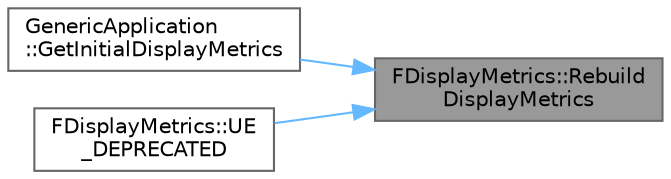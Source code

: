 digraph "FDisplayMetrics::RebuildDisplayMetrics"
{
 // INTERACTIVE_SVG=YES
 // LATEX_PDF_SIZE
  bgcolor="transparent";
  edge [fontname=Helvetica,fontsize=10,labelfontname=Helvetica,labelfontsize=10];
  node [fontname=Helvetica,fontsize=10,shape=box,height=0.2,width=0.4];
  rankdir="RL";
  Node1 [id="Node000001",label="FDisplayMetrics::Rebuild\lDisplayMetrics",height=0.2,width=0.4,color="gray40", fillcolor="grey60", style="filled", fontcolor="black",tooltip=" "];
  Node1 -> Node2 [id="edge1_Node000001_Node000002",dir="back",color="steelblue1",style="solid",tooltip=" "];
  Node2 [id="Node000002",label="GenericApplication\l::GetInitialDisplayMetrics",height=0.2,width=0.4,color="grey40", fillcolor="white", style="filled",URL="$d6/d87/classGenericApplication.html#a78f8f3957d29c4f72333b7ce986be088",tooltip=" "];
  Node1 -> Node3 [id="edge2_Node000001_Node000003",dir="back",color="steelblue1",style="solid",tooltip=" "];
  Node3 [id="Node000003",label="FDisplayMetrics::UE\l_DEPRECATED",height=0.2,width=0.4,color="grey40", fillcolor="white", style="filled",URL="$d9/da0/structFDisplayMetrics.html#a0bfb51344f4c17c2f78b2bb6372c572e",tooltip=" "];
}
